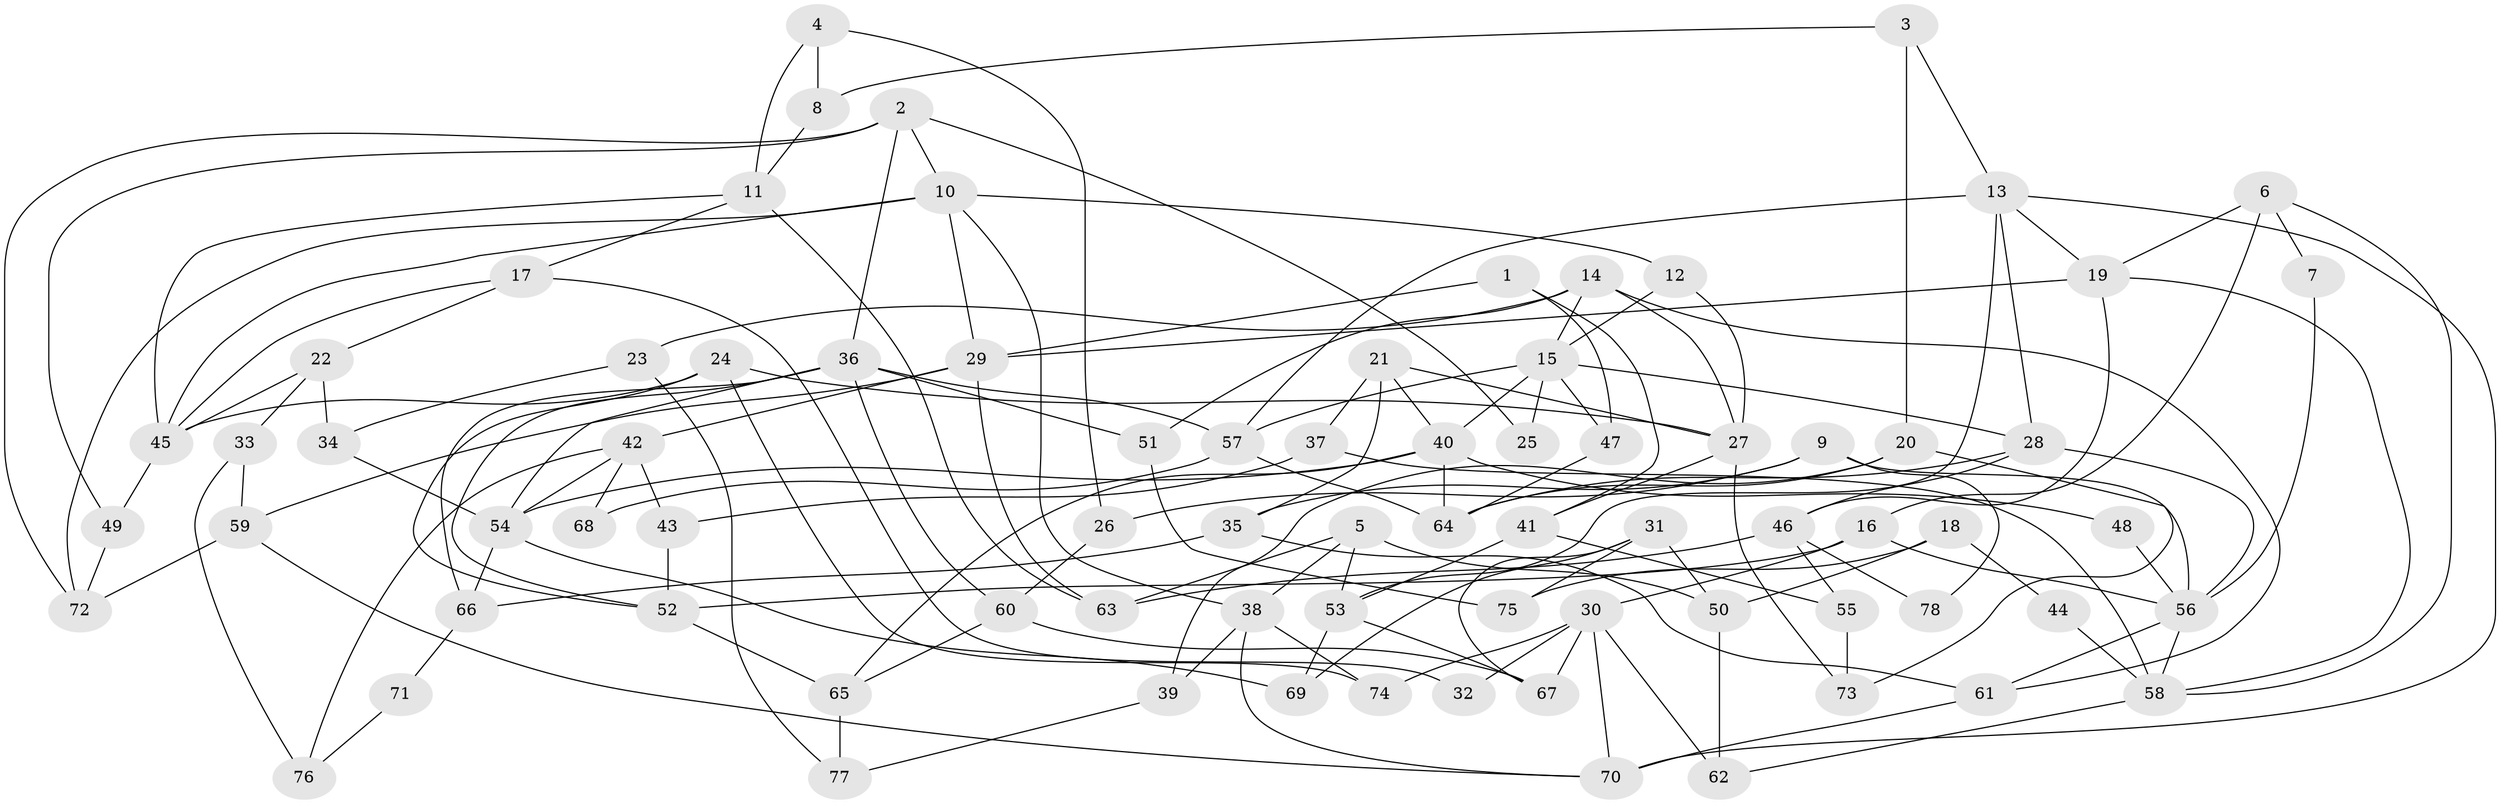 // Generated by graph-tools (version 1.1) at 2025/26/03/09/25 03:26:20]
// undirected, 78 vertices, 156 edges
graph export_dot {
graph [start="1"]
  node [color=gray90,style=filled];
  1;
  2;
  3;
  4;
  5;
  6;
  7;
  8;
  9;
  10;
  11;
  12;
  13;
  14;
  15;
  16;
  17;
  18;
  19;
  20;
  21;
  22;
  23;
  24;
  25;
  26;
  27;
  28;
  29;
  30;
  31;
  32;
  33;
  34;
  35;
  36;
  37;
  38;
  39;
  40;
  41;
  42;
  43;
  44;
  45;
  46;
  47;
  48;
  49;
  50;
  51;
  52;
  53;
  54;
  55;
  56;
  57;
  58;
  59;
  60;
  61;
  62;
  63;
  64;
  65;
  66;
  67;
  68;
  69;
  70;
  71;
  72;
  73;
  74;
  75;
  76;
  77;
  78;
  1 -- 41;
  1 -- 29;
  1 -- 47;
  2 -- 36;
  2 -- 49;
  2 -- 10;
  2 -- 25;
  2 -- 72;
  3 -- 20;
  3 -- 13;
  3 -- 8;
  4 -- 8;
  4 -- 26;
  4 -- 11;
  5 -- 63;
  5 -- 53;
  5 -- 38;
  5 -- 50;
  6 -- 58;
  6 -- 16;
  6 -- 7;
  6 -- 19;
  7 -- 56;
  8 -- 11;
  9 -- 56;
  9 -- 35;
  9 -- 26;
  9 -- 78;
  10 -- 29;
  10 -- 12;
  10 -- 38;
  10 -- 45;
  10 -- 72;
  11 -- 63;
  11 -- 17;
  11 -- 45;
  12 -- 15;
  12 -- 27;
  13 -- 28;
  13 -- 70;
  13 -- 19;
  13 -- 53;
  13 -- 57;
  14 -- 27;
  14 -- 15;
  14 -- 23;
  14 -- 51;
  14 -- 61;
  15 -- 47;
  15 -- 28;
  15 -- 25;
  15 -- 40;
  15 -- 57;
  16 -- 52;
  16 -- 30;
  16 -- 56;
  17 -- 45;
  17 -- 22;
  17 -- 32;
  18 -- 75;
  18 -- 50;
  18 -- 44;
  19 -- 29;
  19 -- 46;
  19 -- 58;
  20 -- 64;
  20 -- 39;
  20 -- 73;
  21 -- 40;
  21 -- 27;
  21 -- 35;
  21 -- 37;
  22 -- 45;
  22 -- 33;
  22 -- 34;
  23 -- 34;
  23 -- 77;
  24 -- 27;
  24 -- 45;
  24 -- 52;
  24 -- 74;
  26 -- 60;
  27 -- 41;
  27 -- 73;
  28 -- 64;
  28 -- 56;
  28 -- 46;
  29 -- 42;
  29 -- 59;
  29 -- 63;
  30 -- 74;
  30 -- 70;
  30 -- 32;
  30 -- 62;
  30 -- 67;
  31 -- 50;
  31 -- 67;
  31 -- 69;
  31 -- 75;
  33 -- 59;
  33 -- 76;
  34 -- 54;
  35 -- 61;
  35 -- 66;
  36 -- 57;
  36 -- 60;
  36 -- 51;
  36 -- 52;
  36 -- 54;
  36 -- 66;
  37 -- 58;
  37 -- 43;
  38 -- 39;
  38 -- 70;
  38 -- 74;
  39 -- 77;
  40 -- 54;
  40 -- 48;
  40 -- 64;
  40 -- 65;
  41 -- 55;
  41 -- 53;
  42 -- 54;
  42 -- 43;
  42 -- 68;
  42 -- 76;
  43 -- 52;
  44 -- 58;
  45 -- 49;
  46 -- 55;
  46 -- 63;
  46 -- 78;
  47 -- 64;
  48 -- 56;
  49 -- 72;
  50 -- 62;
  51 -- 75;
  52 -- 65;
  53 -- 69;
  53 -- 67;
  54 -- 66;
  54 -- 69;
  55 -- 73;
  56 -- 61;
  56 -- 58;
  57 -- 64;
  57 -- 68;
  58 -- 62;
  59 -- 72;
  59 -- 70;
  60 -- 65;
  60 -- 67;
  61 -- 70;
  65 -- 77;
  66 -- 71;
  71 -- 76;
}
